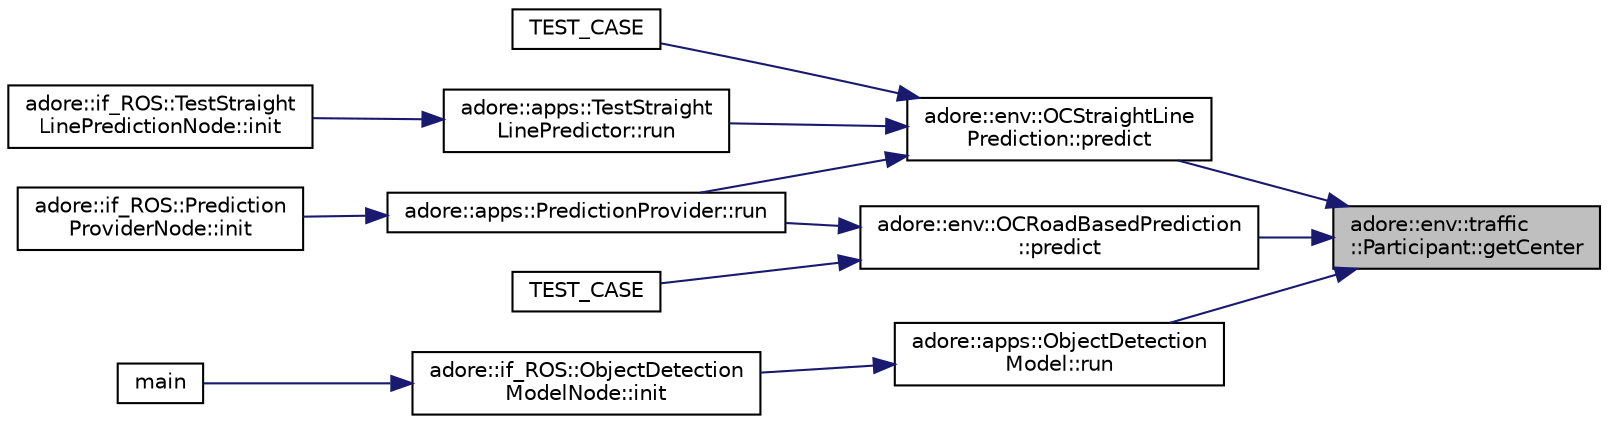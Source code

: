 digraph "adore::env::traffic::Participant::getCenter"
{
 // LATEX_PDF_SIZE
  edge [fontname="Helvetica",fontsize="10",labelfontname="Helvetica",labelfontsize="10"];
  node [fontname="Helvetica",fontsize="10",shape=record];
  rankdir="RL";
  Node1 [label="adore::env::traffic\l::Participant::getCenter",height=0.2,width=0.4,color="black", fillcolor="grey75", style="filled", fontcolor="black",tooltip=" "];
  Node1 -> Node2 [dir="back",color="midnightblue",fontsize="10",style="solid",fontname="Helvetica"];
  Node2 [label="adore::env::OCStraightLine\lPrediction::predict",height=0.2,width=0.4,color="black", fillcolor="white", style="filled",URL="$classadore_1_1env_1_1OCStraightLinePrediction.html#a98a7c5f4c101c7a917f8e5a3e984cd16",tooltip=" "];
  Node2 -> Node3 [dir="back",color="midnightblue",fontsize="10",style="solid",fontname="Helvetica"];
  Node3 [label="adore::apps::PredictionProvider::run",height=0.2,width=0.4,color="black", fillcolor="white", style="filled",URL="$classadore_1_1apps_1_1PredictionProvider.html#a2cbc8dae07b19988248bcc37aee7fbb5",tooltip=" "];
  Node3 -> Node4 [dir="back",color="midnightblue",fontsize="10",style="solid",fontname="Helvetica"];
  Node4 [label="adore::if_ROS::Prediction\lProviderNode::init",height=0.2,width=0.4,color="black", fillcolor="white", style="filled",URL="$classadore_1_1if__ROS_1_1PredictionProviderNode.html#a2bd0137f5108911b604d344cec08231b",tooltip=" "];
  Node2 -> Node5 [dir="back",color="midnightblue",fontsize="10",style="solid",fontname="Helvetica"];
  Node5 [label="adore::apps::TestStraight\lLinePredictor::run",height=0.2,width=0.4,color="black", fillcolor="white", style="filled",URL="$classadore_1_1apps_1_1TestStraightLinePredictor.html#aa71ca18f57785e13aee86eb2cf74c48e",tooltip=" "];
  Node5 -> Node6 [dir="back",color="midnightblue",fontsize="10",style="solid",fontname="Helvetica"];
  Node6 [label="adore::if_ROS::TestStraight\lLinePredictionNode::init",height=0.2,width=0.4,color="black", fillcolor="white", style="filled",URL="$classadore_1_1if__ROS_1_1TestStraightLinePredictionNode.html#ac93000d1f2b42f5ec29bae22e12803f1",tooltip=" "];
  Node2 -> Node7 [dir="back",color="midnightblue",fontsize="10",style="solid",fontname="Helvetica"];
  Node7 [label="TEST_CASE",height=0.2,width=0.4,color="black", fillcolor="white", style="filled",URL="$test__occupancycylinderprediction_8cpp.html#a4244042923311f990ea106ba12c487a7",tooltip=" "];
  Node1 -> Node8 [dir="back",color="midnightblue",fontsize="10",style="solid",fontname="Helvetica"];
  Node8 [label="adore::env::OCRoadBasedPrediction\l::predict",height=0.2,width=0.4,color="black", fillcolor="white", style="filled",URL="$classadore_1_1env_1_1OCRoadBasedPrediction.html#af6fda5b2a78669c5e19e222348665713",tooltip=" "];
  Node8 -> Node3 [dir="back",color="midnightblue",fontsize="10",style="solid",fontname="Helvetica"];
  Node8 -> Node9 [dir="back",color="midnightblue",fontsize="10",style="solid",fontname="Helvetica"];
  Node9 [label="TEST_CASE",height=0.2,width=0.4,color="black", fillcolor="white", style="filled",URL="$test__ocroadbasedprediction_8cpp.html#a8a83239243952bcc807580ed96244f28",tooltip=" "];
  Node1 -> Node10 [dir="back",color="midnightblue",fontsize="10",style="solid",fontname="Helvetica"];
  Node10 [label="adore::apps::ObjectDetection\lModel::run",height=0.2,width=0.4,color="black", fillcolor="white", style="filled",URL="$classadore_1_1apps_1_1ObjectDetectionModel.html#a5f8c0581e1883754fa0a498e7e8b4280",tooltip="publish updates on the detection of traffic participants"];
  Node10 -> Node11 [dir="back",color="midnightblue",fontsize="10",style="solid",fontname="Helvetica"];
  Node11 [label="adore::if_ROS::ObjectDetection\lModelNode::init",height=0.2,width=0.4,color="black", fillcolor="white", style="filled",URL="$classadore_1_1if__ROS_1_1ObjectDetectionModelNode.html#a39ae32803b33d5f7560be9df5df7d10c",tooltip=" "];
  Node11 -> Node12 [dir="back",color="midnightblue",fontsize="10",style="solid",fontname="Helvetica"];
  Node12 [label="main",height=0.2,width=0.4,color="black", fillcolor="white", style="filled",URL="$adore__objectdetectionmodel__node_8cpp.html#a3c04138a5bfe5d72780bb7e82a18e627",tooltip=" "];
}
